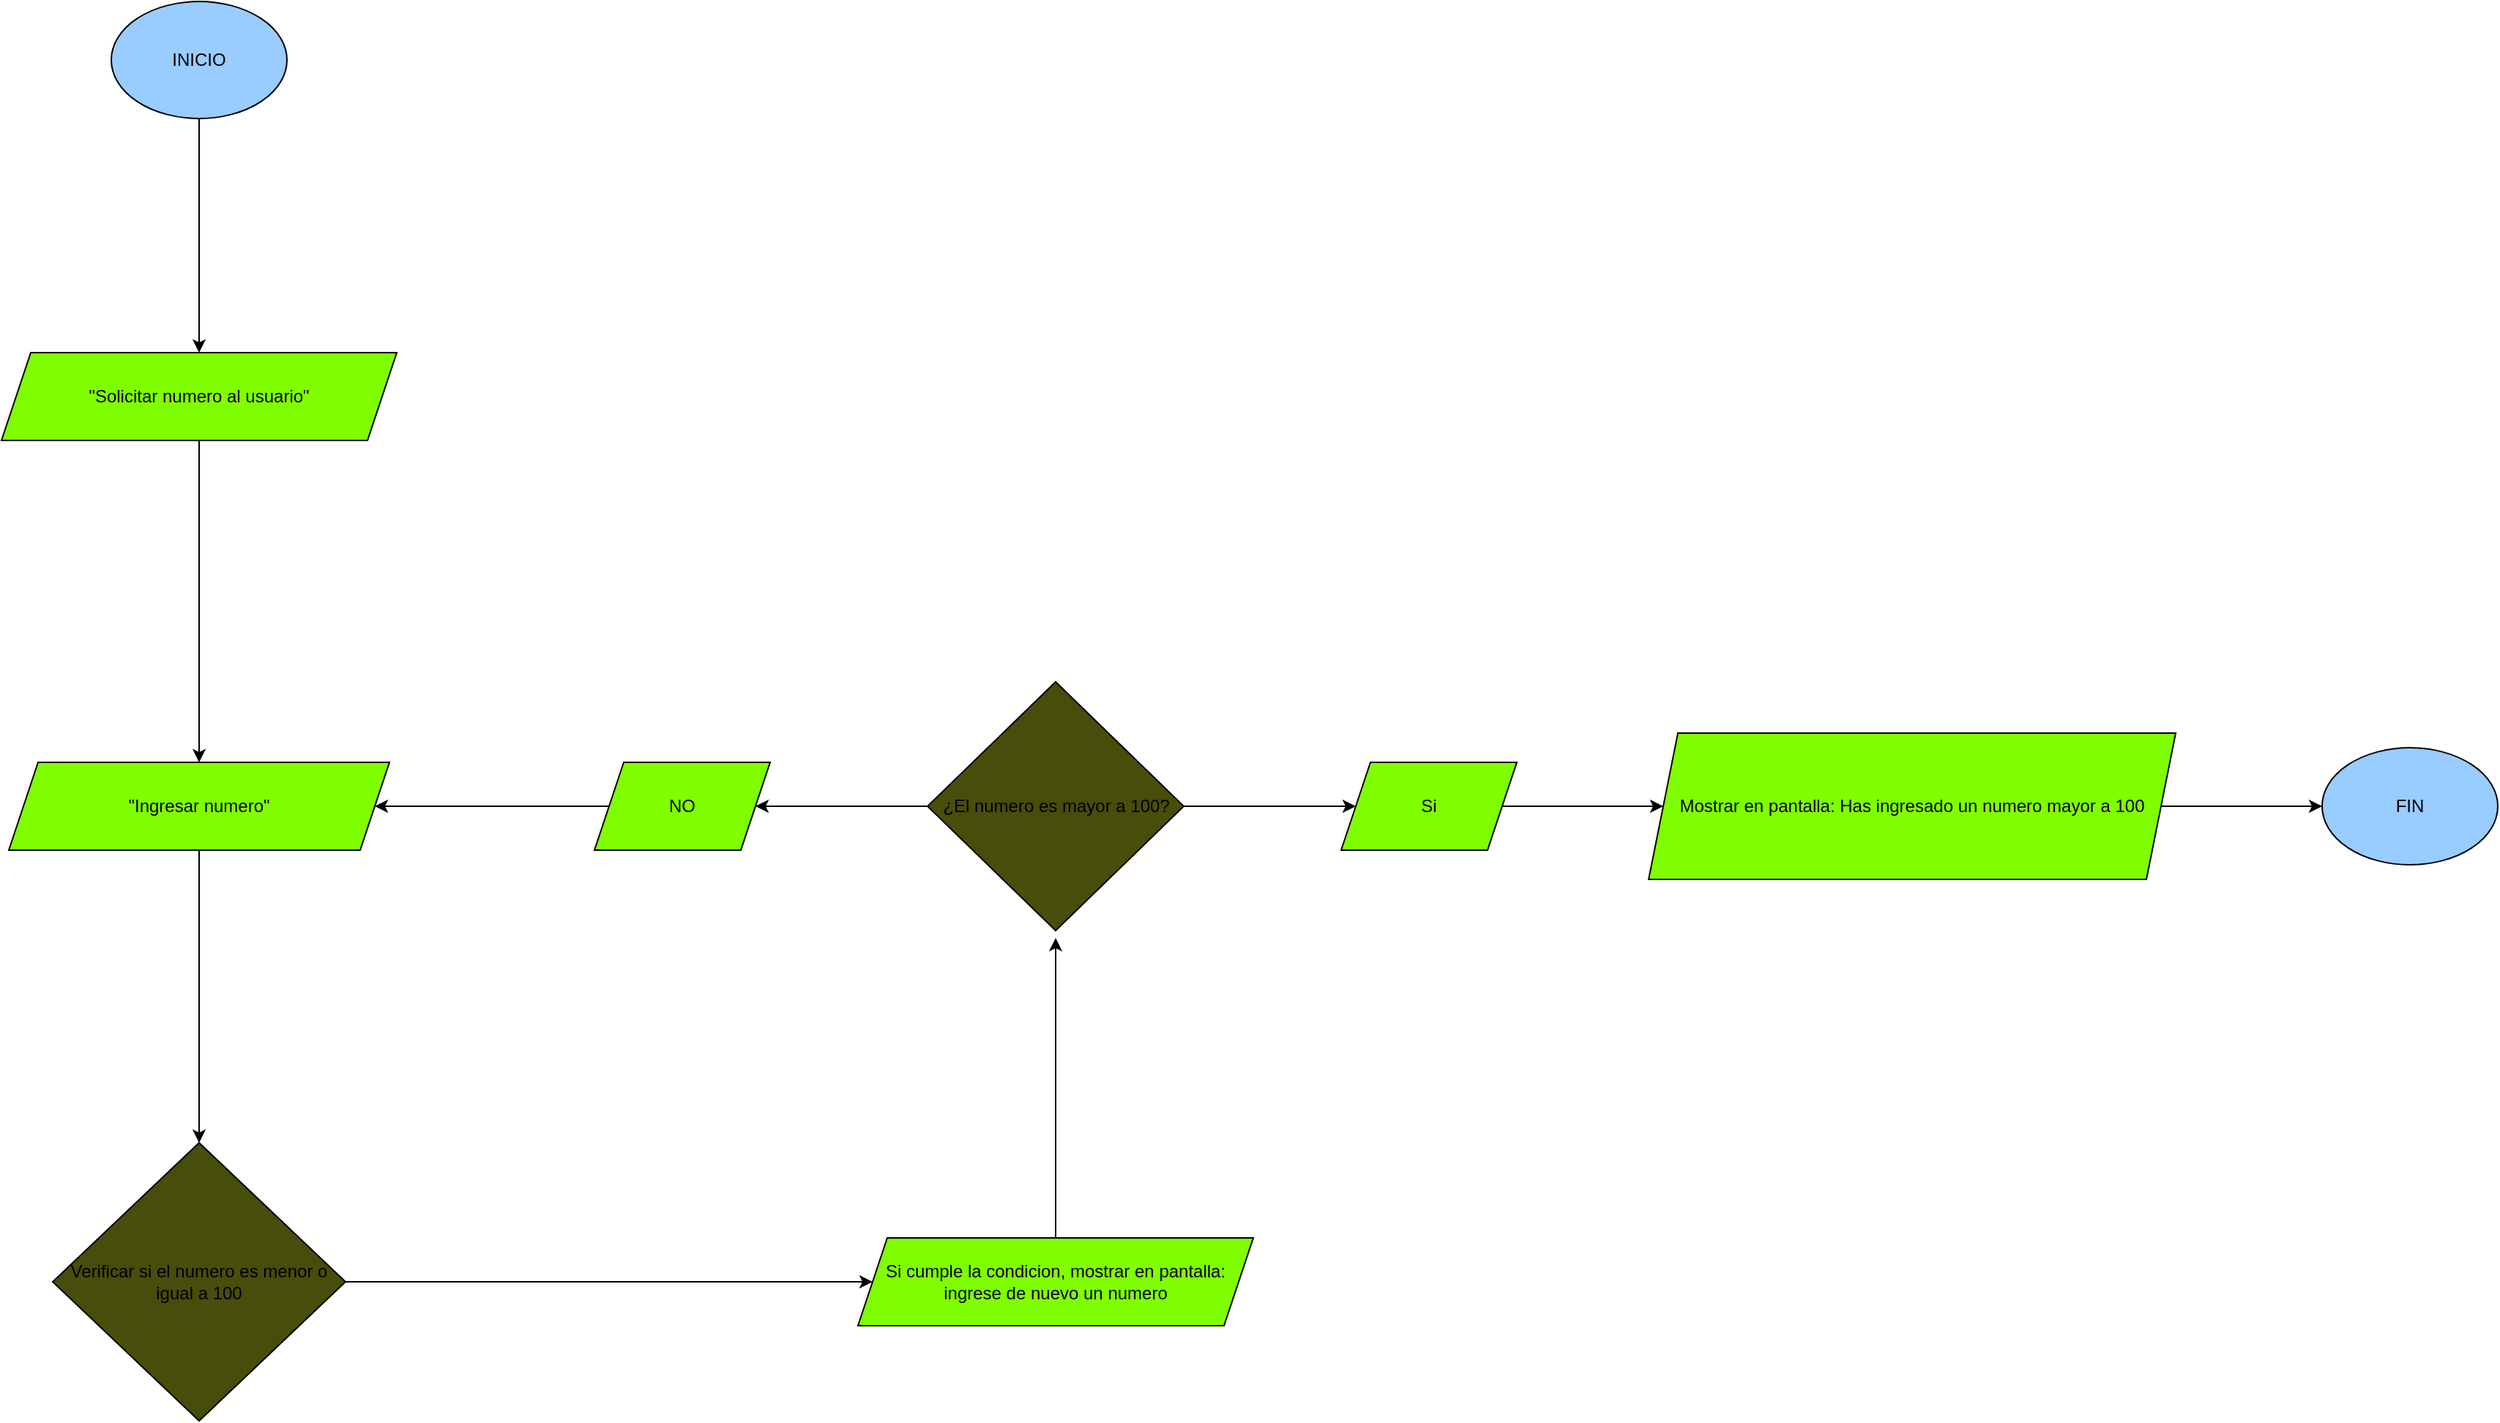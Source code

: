 <mxfile version="24.0.3" type="device">
  <diagram name="Página-1" id="EeqcccR-9L2aodcihwOR">
    <mxGraphModel dx="3549" dy="2795" grid="1" gridSize="10" guides="1" tooltips="1" connect="1" arrows="1" fold="1" page="1" pageScale="1" pageWidth="827" pageHeight="1169" math="0" shadow="0">
      <root>
        <mxCell id="0" />
        <mxCell id="1" parent="0" />
        <mxCell id="WJraT6K_l9Th-sm4liey-32" value="" style="edgeStyle=orthogonalEdgeStyle;rounded=0;orthogonalLoop=1;jettySize=auto;html=1;entryX=0.5;entryY=0;entryDx=0;entryDy=0;" edge="1" parent="1" source="WJraT6K_l9Th-sm4liey-1" target="WJraT6K_l9Th-sm4liey-2">
          <mxGeometry relative="1" as="geometry">
            <mxPoint x="740" y="-310.0" as="targetPoint" />
          </mxGeometry>
        </mxCell>
        <mxCell id="WJraT6K_l9Th-sm4liey-1" value="INICIO" style="ellipse;whiteSpace=wrap;html=1;fillColor=#99CCFF;" vertex="1" parent="1">
          <mxGeometry x="680" y="-480" width="120" height="80" as="geometry" />
        </mxCell>
        <mxCell id="WJraT6K_l9Th-sm4liey-30" value="" style="edgeStyle=orthogonalEdgeStyle;rounded=0;orthogonalLoop=1;jettySize=auto;html=1;entryX=0.5;entryY=0;entryDx=0;entryDy=0;" edge="1" parent="1" source="WJraT6K_l9Th-sm4liey-2" target="WJraT6K_l9Th-sm4liey-9">
          <mxGeometry relative="1" as="geometry">
            <mxPoint x="750" y="-140.0" as="targetPoint" />
          </mxGeometry>
        </mxCell>
        <mxCell id="WJraT6K_l9Th-sm4liey-2" value="&quot;Solicitar numero al usuario&quot;" style="shape=parallelogram;perimeter=parallelogramPerimeter;whiteSpace=wrap;html=1;fixedSize=1;fillColor=#80FF00;" vertex="1" parent="1">
          <mxGeometry x="605" y="-240" width="270" height="60" as="geometry" />
        </mxCell>
        <mxCell id="WJraT6K_l9Th-sm4liey-11" value="" style="edgeStyle=orthogonalEdgeStyle;rounded=0;orthogonalLoop=1;jettySize=auto;html=1;" edge="1" parent="1" source="WJraT6K_l9Th-sm4liey-9" target="WJraT6K_l9Th-sm4liey-10">
          <mxGeometry relative="1" as="geometry" />
        </mxCell>
        <mxCell id="WJraT6K_l9Th-sm4liey-9" value="&quot;Ingresar numero&quot;" style="shape=parallelogram;perimeter=parallelogramPerimeter;whiteSpace=wrap;html=1;fixedSize=1;fillColor=#80FF00;" vertex="1" parent="1">
          <mxGeometry x="610" y="40" width="260" height="60" as="geometry" />
        </mxCell>
        <mxCell id="WJraT6K_l9Th-sm4liey-13" value="" style="edgeStyle=orthogonalEdgeStyle;rounded=0;orthogonalLoop=1;jettySize=auto;html=1;" edge="1" parent="1" source="WJraT6K_l9Th-sm4liey-10" target="WJraT6K_l9Th-sm4liey-12">
          <mxGeometry relative="1" as="geometry" />
        </mxCell>
        <mxCell id="WJraT6K_l9Th-sm4liey-10" value="Verificar si el numero es menor o igual a 100" style="rhombus;whiteSpace=wrap;html=1;fillColor=#474D0A;" vertex="1" parent="1">
          <mxGeometry x="640" y="300" width="200" height="190" as="geometry" />
        </mxCell>
        <mxCell id="WJraT6K_l9Th-sm4liey-15" value="" style="edgeStyle=orthogonalEdgeStyle;rounded=0;orthogonalLoop=1;jettySize=auto;html=1;" edge="1" parent="1" source="WJraT6K_l9Th-sm4liey-12">
          <mxGeometry relative="1" as="geometry">
            <mxPoint x="1325" y="160" as="targetPoint" />
          </mxGeometry>
        </mxCell>
        <mxCell id="WJraT6K_l9Th-sm4liey-12" value="Si cumple la condicion, mostrar en pantalla: ingrese de nuevo un numero" style="shape=parallelogram;perimeter=parallelogramPerimeter;whiteSpace=wrap;html=1;fixedSize=1;fillColor=#80FF00;" vertex="1" parent="1">
          <mxGeometry x="1190" y="365" width="270" height="60" as="geometry" />
        </mxCell>
        <mxCell id="WJraT6K_l9Th-sm4liey-19" value="" style="edgeStyle=orthogonalEdgeStyle;rounded=0;orthogonalLoop=1;jettySize=auto;html=1;" edge="1" parent="1" source="WJraT6K_l9Th-sm4liey-17" target="WJraT6K_l9Th-sm4liey-18">
          <mxGeometry relative="1" as="geometry" />
        </mxCell>
        <mxCell id="WJraT6K_l9Th-sm4liey-23" value="" style="edgeStyle=orthogonalEdgeStyle;rounded=0;orthogonalLoop=1;jettySize=auto;html=1;" edge="1" parent="1" source="WJraT6K_l9Th-sm4liey-17" target="WJraT6K_l9Th-sm4liey-22">
          <mxGeometry relative="1" as="geometry" />
        </mxCell>
        <mxCell id="WJraT6K_l9Th-sm4liey-17" value="¿El numero es mayor a 100?" style="rhombus;whiteSpace=wrap;html=1;fillColor=#474D0A;" vertex="1" parent="1">
          <mxGeometry x="1237.5" y="-15" width="175" height="170" as="geometry" />
        </mxCell>
        <mxCell id="WJraT6K_l9Th-sm4liey-21" value="" style="edgeStyle=orthogonalEdgeStyle;rounded=0;orthogonalLoop=1;jettySize=auto;html=1;entryX=1;entryY=0.5;entryDx=0;entryDy=0;" edge="1" parent="1" source="WJraT6K_l9Th-sm4liey-18" target="WJraT6K_l9Th-sm4liey-9">
          <mxGeometry relative="1" as="geometry">
            <mxPoint x="920" y="70" as="targetPoint" />
          </mxGeometry>
        </mxCell>
        <mxCell id="WJraT6K_l9Th-sm4liey-18" value="NO" style="shape=parallelogram;perimeter=parallelogramPerimeter;whiteSpace=wrap;html=1;fixedSize=1;fillColor=#80FF00;" vertex="1" parent="1">
          <mxGeometry x="1010" y="40" width="120" height="60" as="geometry" />
        </mxCell>
        <mxCell id="WJraT6K_l9Th-sm4liey-25" value="" style="edgeStyle=orthogonalEdgeStyle;rounded=0;orthogonalLoop=1;jettySize=auto;html=1;" edge="1" parent="1" source="WJraT6K_l9Th-sm4liey-22" target="WJraT6K_l9Th-sm4liey-24">
          <mxGeometry relative="1" as="geometry" />
        </mxCell>
        <mxCell id="WJraT6K_l9Th-sm4liey-22" value="Si" style="shape=parallelogram;perimeter=parallelogramPerimeter;whiteSpace=wrap;html=1;fixedSize=1;fillColor=#80FF00;" vertex="1" parent="1">
          <mxGeometry x="1520" y="40" width="120" height="60" as="geometry" />
        </mxCell>
        <mxCell id="WJraT6K_l9Th-sm4liey-28" value="" style="edgeStyle=orthogonalEdgeStyle;rounded=0;orthogonalLoop=1;jettySize=auto;html=1;" edge="1" parent="1" source="WJraT6K_l9Th-sm4liey-24" target="WJraT6K_l9Th-sm4liey-26">
          <mxGeometry relative="1" as="geometry" />
        </mxCell>
        <mxCell id="WJraT6K_l9Th-sm4liey-24" value="Mostrar en pantalla: Has ingresado un numero mayor a 100" style="shape=parallelogram;perimeter=parallelogramPerimeter;whiteSpace=wrap;html=1;fixedSize=1;fillColor=#80FF00;" vertex="1" parent="1">
          <mxGeometry x="1730" y="20" width="360" height="100" as="geometry" />
        </mxCell>
        <mxCell id="WJraT6K_l9Th-sm4liey-26" value="FIN" style="ellipse;whiteSpace=wrap;html=1;fillColor=#99CCFF;" vertex="1" parent="1">
          <mxGeometry x="2190" y="30" width="120" height="80" as="geometry" />
        </mxCell>
      </root>
    </mxGraphModel>
  </diagram>
</mxfile>
